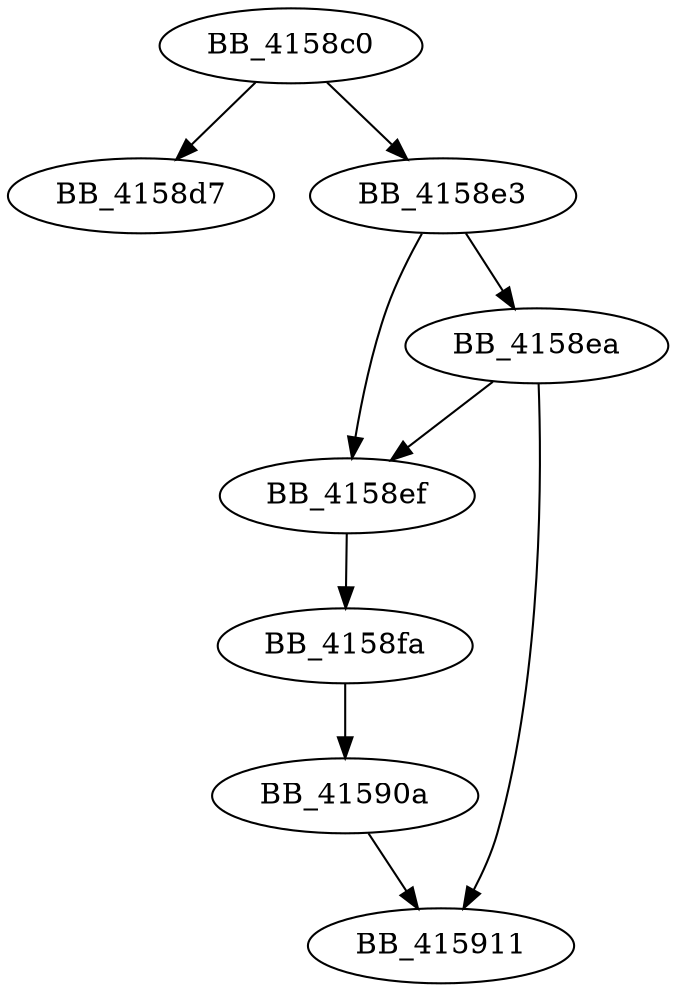 DiGraph sub_4158C0{
BB_4158c0->BB_4158d7
BB_4158c0->BB_4158e3
BB_4158e3->BB_4158ea
BB_4158e3->BB_4158ef
BB_4158ea->BB_4158ef
BB_4158ea->BB_415911
BB_4158ef->BB_4158fa
BB_4158fa->BB_41590a
BB_41590a->BB_415911
}
